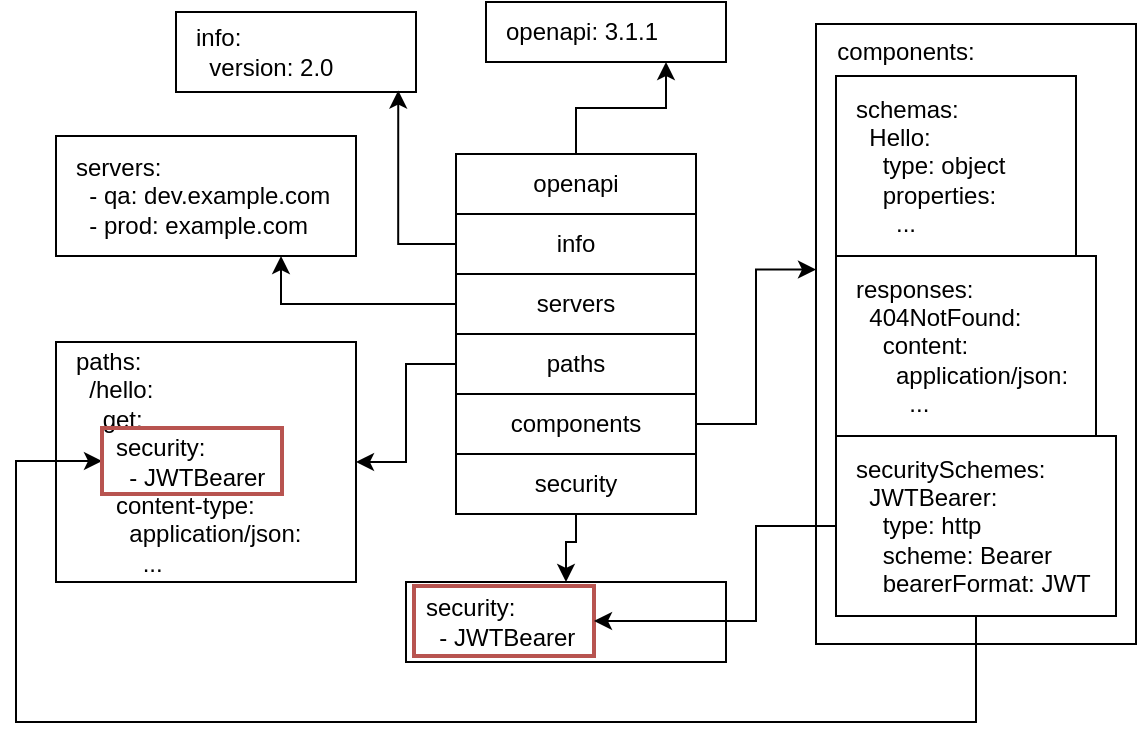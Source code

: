 <mxfile version="24.9.0">
  <diagram name="8.1" id="ffCHaswGIi7hMNkYAQfV">
    <mxGraphModel dx="840" dy="497" grid="1" gridSize="10" guides="1" tooltips="1" connect="1" arrows="1" fold="1" page="1" pageScale="1" pageWidth="850" pageHeight="1100" math="0" shadow="0">
      <root>
        <mxCell id="0" />
        <mxCell id="1" parent="0" />
        <mxCell id="LZzv59fOSkoasHGqFkXJ-1" value="openapi: 3.1.1" style="rounded=0;whiteSpace=wrap;html=1;align=left;spacing=10;" vertex="1" parent="1">
          <mxGeometry x="365" y="120" width="120" height="30" as="geometry" />
        </mxCell>
        <mxCell id="LZzv59fOSkoasHGqFkXJ-2" value="info:&lt;div&gt;&amp;nbsp; version: 2.0&lt;/div&gt;" style="rounded=0;whiteSpace=wrap;html=1;align=left;spacing=10;" vertex="1" parent="1">
          <mxGeometry x="210" y="125" width="120" height="40" as="geometry" />
        </mxCell>
        <mxCell id="LZzv59fOSkoasHGqFkXJ-3" value="servers:&lt;div&gt;&amp;nbsp; - qa: dev.example.com&lt;/div&gt;&lt;div&gt;&amp;nbsp; - prod: example.com&lt;/div&gt;" style="rounded=0;whiteSpace=wrap;html=1;align=left;spacing=10;" vertex="1" parent="1">
          <mxGeometry x="150" y="187" width="150" height="60" as="geometry" />
        </mxCell>
        <mxCell id="LZzv59fOSkoasHGqFkXJ-4" value="paths:&lt;div&gt;&amp;nbsp; /hello:&lt;/div&gt;&lt;div&gt;&amp;nbsp; &amp;nbsp; get:&lt;/div&gt;&lt;div&gt;&amp;nbsp; &amp;nbsp; &amp;nbsp; security:&lt;/div&gt;&lt;div&gt;&amp;nbsp; &amp;nbsp; &amp;nbsp; &amp;nbsp; - JWTBearer&lt;/div&gt;&lt;div&gt;&amp;nbsp; &amp;nbsp; &amp;nbsp; content-type:&lt;/div&gt;&lt;div&gt;&amp;nbsp; &amp;nbsp; &amp;nbsp; &amp;nbsp; application/json:&lt;/div&gt;&lt;div&gt;&amp;nbsp; &amp;nbsp; &amp;nbsp; &amp;nbsp; &amp;nbsp; ...&lt;/div&gt;" style="rounded=0;whiteSpace=wrap;html=1;align=left;spacing=10;" vertex="1" parent="1">
          <mxGeometry x="150" y="290" width="150" height="120" as="geometry" />
        </mxCell>
        <mxCell id="LZzv59fOSkoasHGqFkXJ-6" value="&lt;div&gt;&lt;br&gt;&lt;/div&gt;" style="rounded=0;whiteSpace=wrap;html=1;align=left;spacing=10;" vertex="1" parent="1">
          <mxGeometry x="530" y="131" width="160" height="310" as="geometry" />
        </mxCell>
        <mxCell id="LZzv59fOSkoasHGqFkXJ-8" value="&lt;div style=&quot;forced-color-adjust: none;&quot;&gt;schemas:&lt;/div&gt;&lt;div style=&quot;forced-color-adjust: none;&quot;&gt;&amp;nbsp; Hello:&lt;/div&gt;&lt;div style=&quot;forced-color-adjust: none;&quot;&gt;&amp;nbsp; &amp;nbsp; type: object&lt;/div&gt;&lt;div style=&quot;forced-color-adjust: none;&quot;&gt;&amp;nbsp; &amp;nbsp; properties:&lt;/div&gt;&lt;div style=&quot;forced-color-adjust: none;&quot;&gt;&amp;nbsp; &amp;nbsp; &amp;nbsp; ...&lt;/div&gt;" style="rounded=0;whiteSpace=wrap;html=1;spacing=10;align=left;" vertex="1" parent="1">
          <mxGeometry x="540" y="157" width="120" height="90" as="geometry" />
        </mxCell>
        <mxCell id="LZzv59fOSkoasHGqFkXJ-10" value="&lt;div style=&quot;forced-color-adjust: none;&quot;&gt;responses:&lt;/div&gt;&lt;div style=&quot;forced-color-adjust: none;&quot;&gt;&amp;nbsp; 404NotFound:&lt;/div&gt;&lt;div style=&quot;forced-color-adjust: none;&quot;&gt;&amp;nbsp; &amp;nbsp; content:&lt;/div&gt;&lt;div style=&quot;forced-color-adjust: none;&quot;&gt;&amp;nbsp; &amp;nbsp; &amp;nbsp; application/json:&lt;/div&gt;&lt;div style=&quot;forced-color-adjust: none;&quot;&gt;&amp;nbsp; &amp;nbsp; &amp;nbsp; &amp;nbsp; ...&lt;/div&gt;" style="rounded=0;whiteSpace=wrap;html=1;spacing=10;align=left;" vertex="1" parent="1">
          <mxGeometry x="540" y="247" width="130" height="90" as="geometry" />
        </mxCell>
        <mxCell id="LZzv59fOSkoasHGqFkXJ-34" style="edgeStyle=orthogonalEdgeStyle;rounded=0;orthogonalLoop=1;jettySize=auto;html=1;entryX=0;entryY=0.5;entryDx=0;entryDy=0;" edge="1" parent="1" source="LZzv59fOSkoasHGqFkXJ-11" target="LZzv59fOSkoasHGqFkXJ-31">
          <mxGeometry relative="1" as="geometry">
            <Array as="points">
              <mxPoint x="610" y="480" />
              <mxPoint x="130" y="480" />
              <mxPoint x="130" y="349" />
            </Array>
          </mxGeometry>
        </mxCell>
        <mxCell id="LZzv59fOSkoasHGqFkXJ-11" value="&lt;div style=&quot;forced-color-adjust: none;&quot;&gt;securitySchemes:&lt;/div&gt;&lt;div style=&quot;forced-color-adjust: none;&quot;&gt;&amp;nbsp; JWTBearer:&lt;/div&gt;&lt;div style=&quot;forced-color-adjust: none;&quot;&gt;&amp;nbsp; &amp;nbsp; type: http&lt;/div&gt;&lt;div style=&quot;forced-color-adjust: none;&quot;&gt;&amp;nbsp; &amp;nbsp; scheme: Bearer&lt;/div&gt;&lt;div style=&quot;forced-color-adjust: none;&quot;&gt;&amp;nbsp; &amp;nbsp; bearerFormat: JWT&lt;/div&gt;" style="rounded=0;whiteSpace=wrap;html=1;spacing=10;align=left;" vertex="1" parent="1">
          <mxGeometry x="540" y="337" width="140" height="90" as="geometry" />
        </mxCell>
        <mxCell id="LZzv59fOSkoasHGqFkXJ-12" value="components:" style="text;html=1;align=center;verticalAlign=middle;whiteSpace=wrap;rounded=0;" vertex="1" parent="1">
          <mxGeometry x="530" y="130" width="90" height="30" as="geometry" />
        </mxCell>
        <mxCell id="LZzv59fOSkoasHGqFkXJ-13" value="security:&lt;div&gt;&amp;nbsp; - JWTBearer&lt;/div&gt;" style="rounded=0;whiteSpace=wrap;html=1;align=left;spacing=10;" vertex="1" parent="1">
          <mxGeometry x="325" y="410" width="160" height="40" as="geometry" />
        </mxCell>
        <mxCell id="LZzv59fOSkoasHGqFkXJ-14" value="" style="rounded=0;whiteSpace=wrap;html=1;" vertex="1" parent="1">
          <mxGeometry x="350" y="196" width="120" height="180" as="geometry" />
        </mxCell>
        <mxCell id="LZzv59fOSkoasHGqFkXJ-23" style="edgeStyle=orthogonalEdgeStyle;rounded=0;orthogonalLoop=1;jettySize=auto;html=1;entryX=0.75;entryY=1;entryDx=0;entryDy=0;" edge="1" parent="1" source="LZzv59fOSkoasHGqFkXJ-15" target="LZzv59fOSkoasHGqFkXJ-1">
          <mxGeometry relative="1" as="geometry" />
        </mxCell>
        <mxCell id="LZzv59fOSkoasHGqFkXJ-15" value="openapi" style="text;html=1;align=center;verticalAlign=middle;whiteSpace=wrap;rounded=0;strokeColor=default;dashed=1;" vertex="1" parent="1">
          <mxGeometry x="350" y="196" width="120" height="30" as="geometry" />
        </mxCell>
        <mxCell id="LZzv59fOSkoasHGqFkXJ-16" value="info" style="text;html=1;align=center;verticalAlign=middle;whiteSpace=wrap;rounded=0;strokeColor=default;dashed=1;" vertex="1" parent="1">
          <mxGeometry x="350" y="226" width="120" height="30" as="geometry" />
        </mxCell>
        <mxCell id="LZzv59fOSkoasHGqFkXJ-25" style="edgeStyle=orthogonalEdgeStyle;rounded=0;orthogonalLoop=1;jettySize=auto;html=1;entryX=0.75;entryY=1;entryDx=0;entryDy=0;" edge="1" parent="1" source="LZzv59fOSkoasHGqFkXJ-17" target="LZzv59fOSkoasHGqFkXJ-3">
          <mxGeometry relative="1" as="geometry" />
        </mxCell>
        <mxCell id="LZzv59fOSkoasHGqFkXJ-17" value="servers" style="text;html=1;align=center;verticalAlign=middle;whiteSpace=wrap;rounded=0;strokeColor=default;dashed=1;" vertex="1" parent="1">
          <mxGeometry x="350" y="256" width="120" height="30" as="geometry" />
        </mxCell>
        <mxCell id="LZzv59fOSkoasHGqFkXJ-26" style="edgeStyle=orthogonalEdgeStyle;rounded=0;orthogonalLoop=1;jettySize=auto;html=1;entryX=1;entryY=0.5;entryDx=0;entryDy=0;" edge="1" parent="1" source="LZzv59fOSkoasHGqFkXJ-18" target="LZzv59fOSkoasHGqFkXJ-4">
          <mxGeometry relative="1" as="geometry" />
        </mxCell>
        <mxCell id="LZzv59fOSkoasHGqFkXJ-18" value="paths" style="text;html=1;align=center;verticalAlign=middle;whiteSpace=wrap;rounded=0;strokeColor=default;dashed=1;" vertex="1" parent="1">
          <mxGeometry x="350" y="286" width="120" height="30" as="geometry" />
        </mxCell>
        <mxCell id="LZzv59fOSkoasHGqFkXJ-19" value="components" style="text;html=1;align=center;verticalAlign=middle;whiteSpace=wrap;rounded=0;strokeColor=default;dashed=1;" vertex="1" parent="1">
          <mxGeometry x="350" y="316" width="120" height="30" as="geometry" />
        </mxCell>
        <mxCell id="LZzv59fOSkoasHGqFkXJ-27" style="edgeStyle=orthogonalEdgeStyle;rounded=0;orthogonalLoop=1;jettySize=auto;html=1;" edge="1" parent="1" source="LZzv59fOSkoasHGqFkXJ-20" target="LZzv59fOSkoasHGqFkXJ-13">
          <mxGeometry relative="1" as="geometry">
            <Array as="points">
              <mxPoint x="410" y="390" />
              <mxPoint x="405" y="390" />
            </Array>
          </mxGeometry>
        </mxCell>
        <mxCell id="LZzv59fOSkoasHGqFkXJ-20" value="security" style="text;html=1;align=center;verticalAlign=middle;whiteSpace=wrap;rounded=0;strokeColor=default;dashed=1;" vertex="1" parent="1">
          <mxGeometry x="350" y="346" width="120" height="30" as="geometry" />
        </mxCell>
        <mxCell id="LZzv59fOSkoasHGqFkXJ-24" style="edgeStyle=orthogonalEdgeStyle;rounded=0;orthogonalLoop=1;jettySize=auto;html=1;entryX=0.926;entryY=0.982;entryDx=0;entryDy=0;entryPerimeter=0;" edge="1" parent="1" source="LZzv59fOSkoasHGqFkXJ-16" target="LZzv59fOSkoasHGqFkXJ-2">
          <mxGeometry relative="1" as="geometry" />
        </mxCell>
        <mxCell id="LZzv59fOSkoasHGqFkXJ-28" style="edgeStyle=orthogonalEdgeStyle;rounded=0;orthogonalLoop=1;jettySize=auto;html=1;entryX=0;entryY=0.396;entryDx=0;entryDy=0;entryPerimeter=0;" edge="1" parent="1" source="LZzv59fOSkoasHGqFkXJ-19" target="LZzv59fOSkoasHGqFkXJ-6">
          <mxGeometry relative="1" as="geometry" />
        </mxCell>
        <mxCell id="LZzv59fOSkoasHGqFkXJ-29" value="" style="text;html=1;align=center;verticalAlign=middle;whiteSpace=wrap;rounded=0;strokeColor=#b85450;fillColor=none;strokeWidth=2;" vertex="1" parent="1">
          <mxGeometry x="329" y="412" width="90" height="35" as="geometry" />
        </mxCell>
        <mxCell id="LZzv59fOSkoasHGqFkXJ-31" value="" style="text;html=1;align=center;verticalAlign=middle;whiteSpace=wrap;rounded=0;strokeColor=#b85450;fillColor=none;strokeWidth=2;" vertex="1" parent="1">
          <mxGeometry x="173" y="333" width="90" height="33" as="geometry" />
        </mxCell>
        <mxCell id="LZzv59fOSkoasHGqFkXJ-33" style="edgeStyle=orthogonalEdgeStyle;rounded=0;orthogonalLoop=1;jettySize=auto;html=1;entryX=1;entryY=0.5;entryDx=0;entryDy=0;" edge="1" parent="1" source="LZzv59fOSkoasHGqFkXJ-11" target="LZzv59fOSkoasHGqFkXJ-29">
          <mxGeometry relative="1" as="geometry">
            <Array as="points">
              <mxPoint x="500" y="382" />
              <mxPoint x="500" y="429" />
            </Array>
          </mxGeometry>
        </mxCell>
      </root>
    </mxGraphModel>
  </diagram>
</mxfile>
